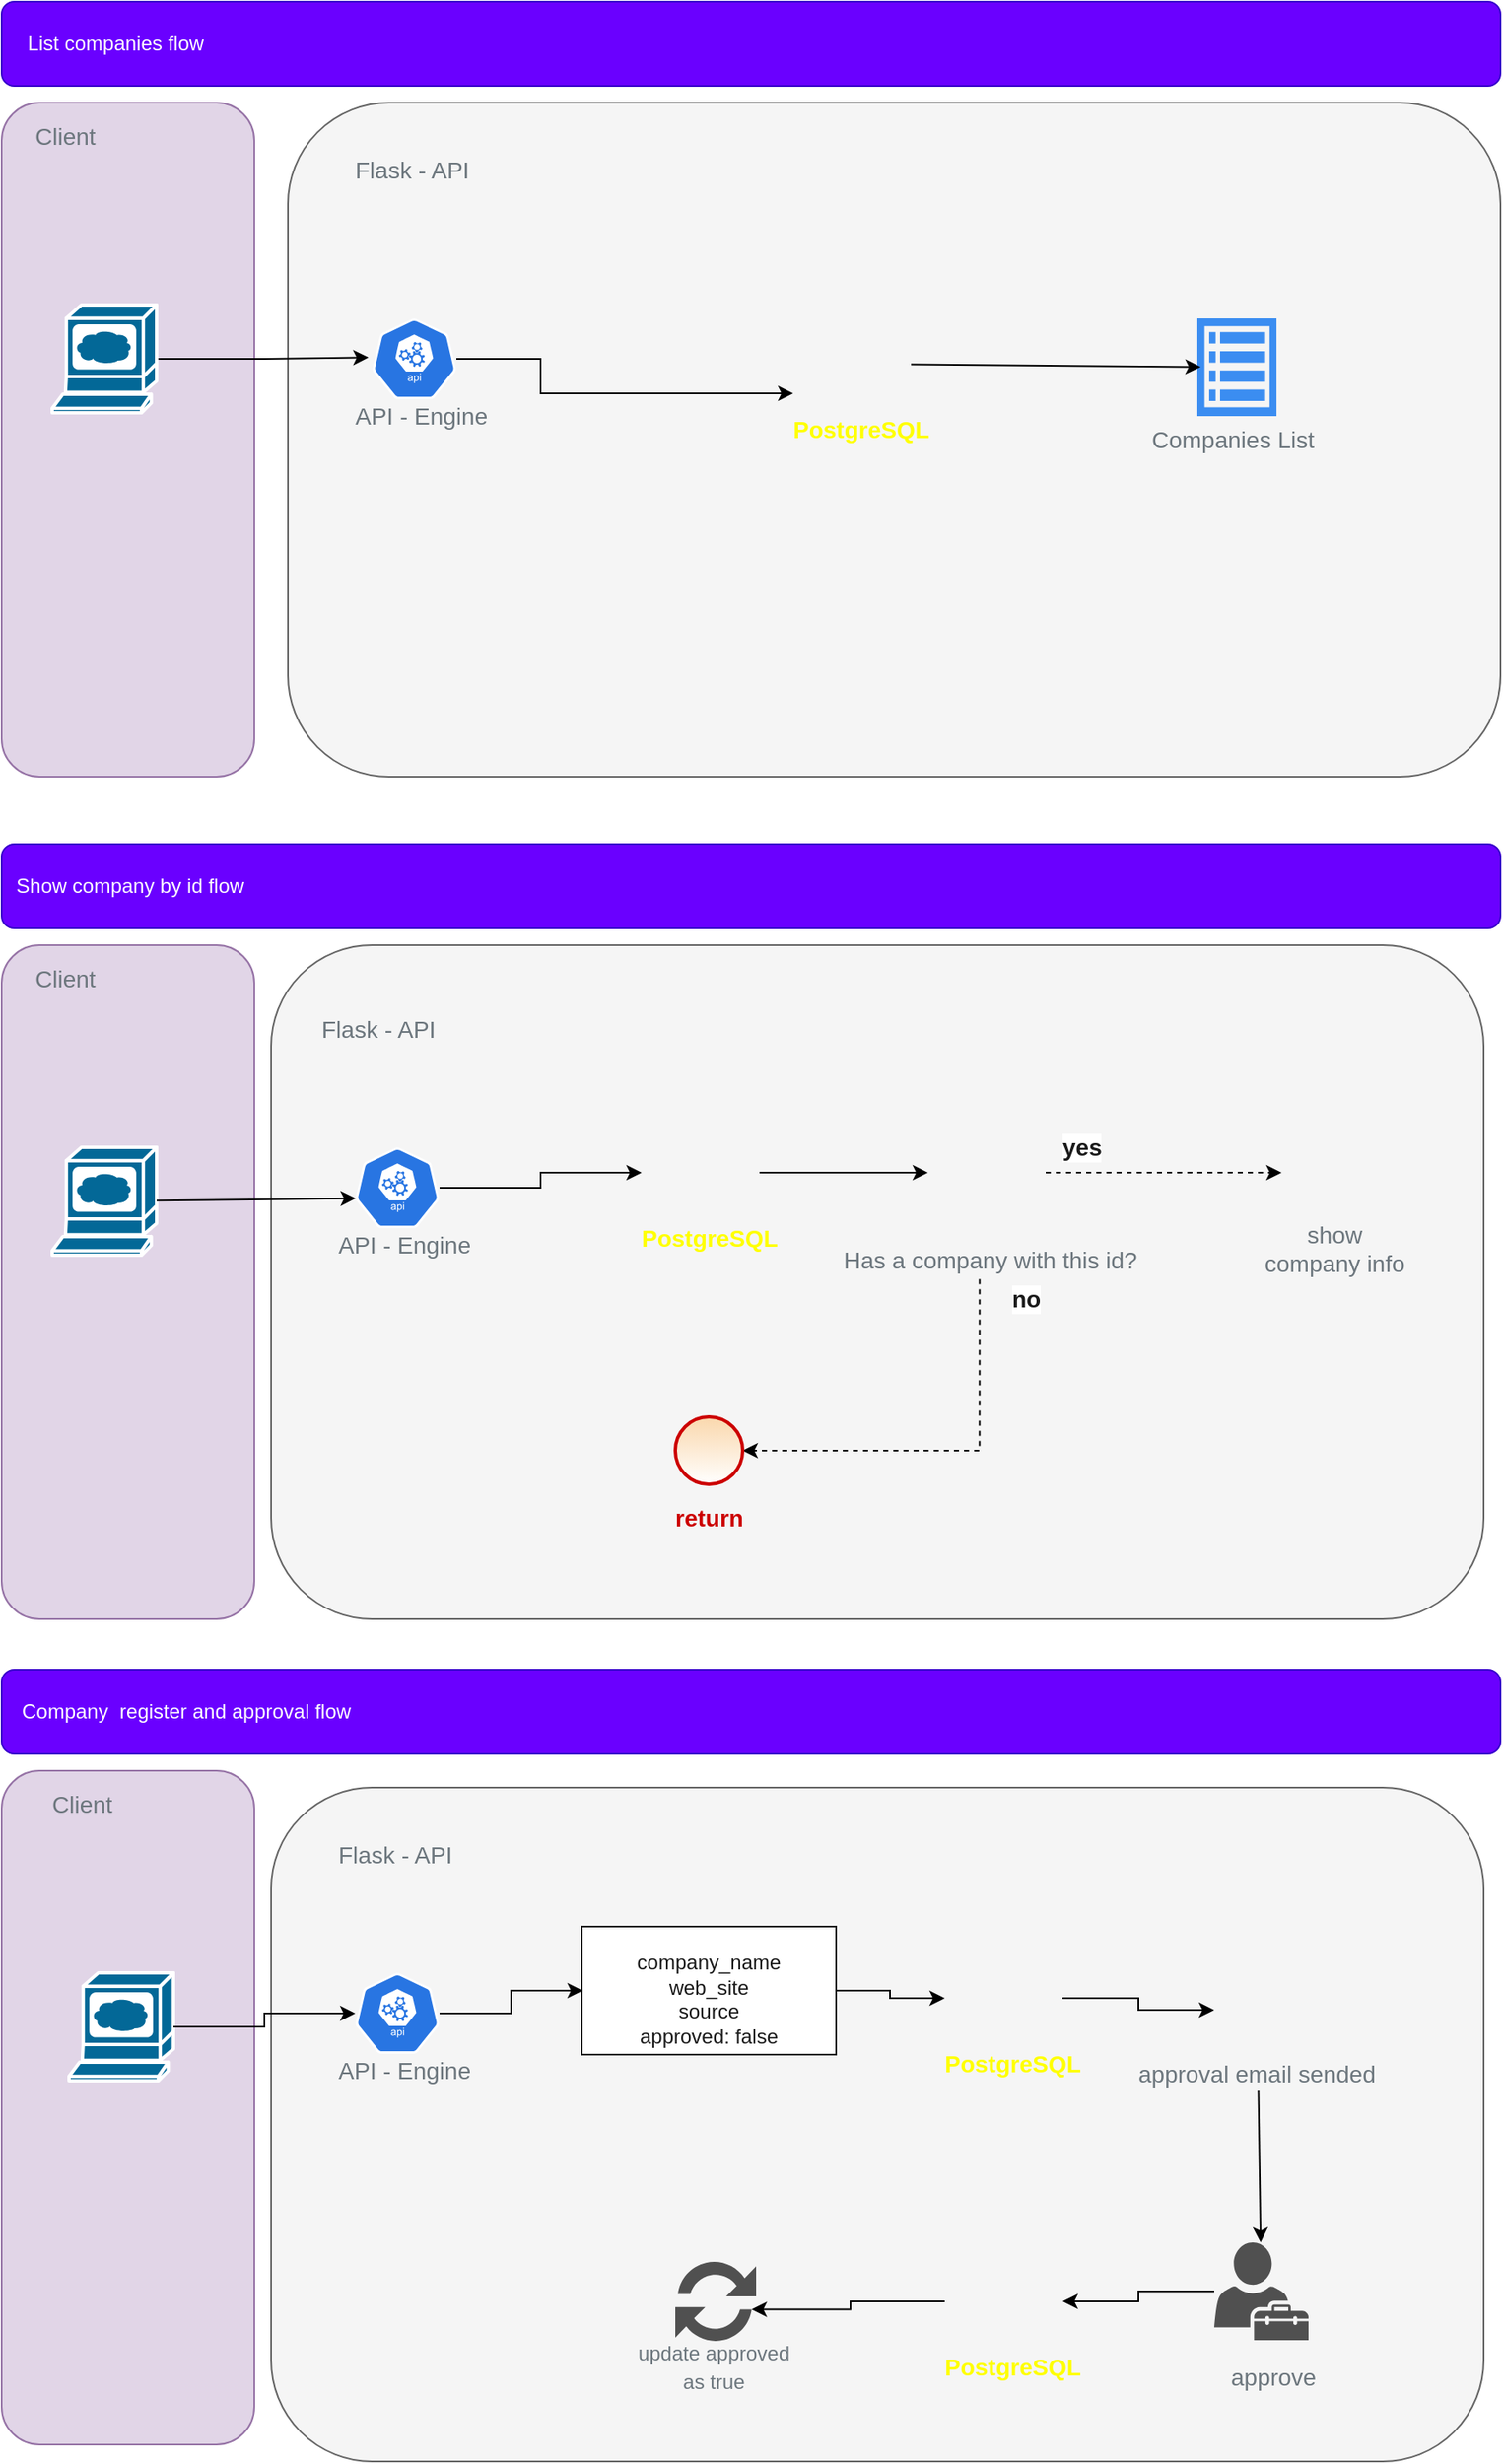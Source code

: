 <mxfile version="20.0.4" type="github">
  <diagram id="yezn9lv_8U38S4_ol9oX" name="Page-1">
    <mxGraphModel dx="1021" dy="520" grid="1" gridSize="10" guides="1" tooltips="1" connect="1" arrows="1" fold="1" page="1" pageScale="1" pageWidth="850" pageHeight="1100" math="0" shadow="0">
      <root>
        <mxCell id="0" />
        <mxCell id="1" parent="0" />
        <mxCell id="8NmKRbJ38vvldy6Dzvw--1" value="" style="rounded=1;whiteSpace=wrap;html=1;fillColor=#e1d5e7;strokeColor=#9673a6;" vertex="1" parent="1">
          <mxGeometry x="90" y="270" width="150" height="400" as="geometry" />
        </mxCell>
        <mxCell id="8NmKRbJ38vvldy6Dzvw--2" value="Client" style="html=1;shadow=0;dashed=0;shape=mxgraph.bootstrap.rrect;rSize=5;strokeColor=none;strokeWidth=1;fillColor=none;fontColor=#6C767D;whiteSpace=wrap;align=left;verticalAlign=middle;spacingLeft=10;fontSize=14;spacing=10;" vertex="1" parent="1">
          <mxGeometry x="90" y="280" width="70" height="20" as="geometry" />
        </mxCell>
        <mxCell id="8NmKRbJ38vvldy6Dzvw--3" value="" style="rounded=1;whiteSpace=wrap;html=1;fillColor=#f5f5f5;strokeColor=#666666;fontColor=#333333;" vertex="1" parent="1">
          <mxGeometry x="260" y="270" width="720" height="400" as="geometry" />
        </mxCell>
        <mxCell id="8NmKRbJ38vvldy6Dzvw--6" value="&amp;nbsp; &amp;nbsp; List companies flow" style="rounded=1;whiteSpace=wrap;html=1;fillColor=#6a00ff;strokeColor=#3700CC;fontColor=#ffffff;align=left;" vertex="1" parent="1">
          <mxGeometry x="90" y="210" width="890" height="50" as="geometry" />
        </mxCell>
        <mxCell id="8NmKRbJ38vvldy6Dzvw--9" value="" style="group" vertex="1" connectable="0" parent="1">
          <mxGeometry x="290" y="270" width="160" height="50" as="geometry" />
        </mxCell>
        <mxCell id="8NmKRbJ38vvldy6Dzvw--10" value="" style="group" vertex="1" connectable="0" parent="8NmKRbJ38vvldy6Dzvw--9">
          <mxGeometry x="-10" width="110" height="50" as="geometry" />
        </mxCell>
        <mxCell id="8NmKRbJ38vvldy6Dzvw--7" value="" style="shape=image;html=1;verticalAlign=top;verticalLabelPosition=bottom;labelBackgroundColor=#ffffff;imageAspect=0;aspect=fixed;image=https://cdn4.iconfinder.com/data/icons/scripting-and-programming-languages/512/660277-Python_logo-128.png;fontColor=#999999;fillColor=none;" vertex="1" parent="8NmKRbJ38vvldy6Dzvw--10">
          <mxGeometry x="30" width="50" height="50" as="geometry" />
        </mxCell>
        <mxCell id="8NmKRbJ38vvldy6Dzvw--8" value="Flask - API" style="html=1;shadow=0;dashed=0;shape=mxgraph.bootstrap.rrect;rSize=5;strokeColor=none;strokeWidth=1;fillColor=none;fontColor=#6C767D;whiteSpace=wrap;align=left;verticalAlign=middle;spacingLeft=10;fontSize=14;spacing=10;" vertex="1" parent="8NmKRbJ38vvldy6Dzvw--10">
          <mxGeometry y="30" width="110" height="20" as="geometry" />
        </mxCell>
        <mxCell id="8NmKRbJ38vvldy6Dzvw--19" style="edgeStyle=orthogonalEdgeStyle;rounded=0;orthogonalLoop=1;jettySize=auto;html=1;entryX=-0.044;entryY=0.483;entryDx=0;entryDy=0;entryPerimeter=0;fontColor=#999999;" edge="1" parent="1" source="8NmKRbJ38vvldy6Dzvw--14" target="8NmKRbJ38vvldy6Dzvw--18">
          <mxGeometry relative="1" as="geometry" />
        </mxCell>
        <mxCell id="8NmKRbJ38vvldy6Dzvw--14" value="" style="shape=mxgraph.cisco.computers_and_peripherals.web_browser;html=1;pointerEvents=1;dashed=0;fillColor=#036897;strokeColor=#ffffff;strokeWidth=2;verticalLabelPosition=bottom;verticalAlign=top;align=center;outlineConnect=0;fontColor=#999999;" vertex="1" parent="1">
          <mxGeometry x="120" y="390" width="62" height="64" as="geometry" />
        </mxCell>
        <mxCell id="8NmKRbJ38vvldy6Dzvw--21" value="" style="group" vertex="1" connectable="0" parent="1">
          <mxGeometry x="280" y="398" width="130" height="68" as="geometry" />
        </mxCell>
        <mxCell id="8NmKRbJ38vvldy6Dzvw--18" value="" style="sketch=0;html=1;dashed=0;whitespace=wrap;fillColor=#2875E2;strokeColor=#ffffff;points=[[0.005,0.63,0],[0.1,0.2,0],[0.9,0.2,0],[0.5,0,0],[0.995,0.63,0],[0.72,0.99,0],[0.5,1,0],[0.28,0.99,0]];shape=mxgraph.kubernetes.icon;prIcon=api;fontColor=#999999;" vertex="1" parent="8NmKRbJ38vvldy6Dzvw--21">
          <mxGeometry x="30" width="50" height="48" as="geometry" />
        </mxCell>
        <mxCell id="8NmKRbJ38vvldy6Dzvw--20" value="API - Engine" style="html=1;shadow=0;dashed=0;shape=mxgraph.bootstrap.rrect;rSize=5;strokeColor=none;strokeWidth=1;fillColor=none;fontColor=#6C767D;whiteSpace=wrap;align=left;verticalAlign=middle;spacingLeft=10;fontSize=14;spacing=10;" vertex="1" parent="8NmKRbJ38vvldy6Dzvw--21">
          <mxGeometry y="48" width="130" height="20" as="geometry" />
        </mxCell>
        <mxCell id="8NmKRbJ38vvldy6Dzvw--24" value="" style="group" vertex="1" connectable="0" parent="1">
          <mxGeometry x="540" y="390" width="90" height="84" as="geometry" />
        </mxCell>
        <mxCell id="8NmKRbJ38vvldy6Dzvw--22" value="" style="shape=image;html=1;verticalAlign=top;verticalLabelPosition=bottom;labelBackgroundColor=#ffffff;imageAspect=0;aspect=fixed;image=https://cdn3.iconfinder.com/data/icons/animals-105/150/icon_animal_elefante-128.png;fontColor=#999999;fillColor=none;" vertex="1" parent="8NmKRbJ38vvldy6Dzvw--24">
          <mxGeometry x="20" width="70" height="70" as="geometry" />
        </mxCell>
        <mxCell id="8NmKRbJ38vvldy6Dzvw--23" value="&lt;font color=&quot;#ffff00&quot;&gt;PostgreSQL&lt;/font&gt;" style="html=1;shadow=0;dashed=0;shape=mxgraph.bootstrap.rrect;rSize=5;strokeColor=none;strokeWidth=1;fillColor=none;fontColor=#6C767D;whiteSpace=wrap;align=left;verticalAlign=middle;spacingLeft=10;fontSize=14;spacing=10;fontStyle=1" vertex="1" parent="8NmKRbJ38vvldy6Dzvw--24">
          <mxGeometry y="64" width="70" height="20" as="geometry" />
        </mxCell>
        <mxCell id="8NmKRbJ38vvldy6Dzvw--27" style="edgeStyle=orthogonalEdgeStyle;rounded=0;orthogonalLoop=1;jettySize=auto;html=1;entryX=0;entryY=0.75;entryDx=0;entryDy=0;fontColor=#FFFF00;" edge="1" parent="1" source="8NmKRbJ38vvldy6Dzvw--18" target="8NmKRbJ38vvldy6Dzvw--22">
          <mxGeometry relative="1" as="geometry">
            <Array as="points">
              <mxPoint x="410" y="422" />
              <mxPoint x="410" y="443" />
            </Array>
          </mxGeometry>
        </mxCell>
        <mxCell id="8NmKRbJ38vvldy6Dzvw--30" value="" style="sketch=0;html=1;aspect=fixed;strokeColor=none;shadow=0;align=center;verticalAlign=top;fillColor=#3B8DF1;shape=mxgraph.gcp2.view_list;fontColor=#FFFF00;" vertex="1" parent="1">
          <mxGeometry x="800" y="398" width="46.98" height="58" as="geometry" />
        </mxCell>
        <mxCell id="8NmKRbJ38vvldy6Dzvw--31" style="rounded=0;orthogonalLoop=1;jettySize=auto;html=1;entryX=0.041;entryY=0.496;entryDx=0;entryDy=0;entryPerimeter=0;fontColor=#FFFF00;" edge="1" parent="1" source="8NmKRbJ38vvldy6Dzvw--22" target="8NmKRbJ38vvldy6Dzvw--30">
          <mxGeometry relative="1" as="geometry" />
        </mxCell>
        <mxCell id="8NmKRbJ38vvldy6Dzvw--32" value="Companies List" style="html=1;shadow=0;dashed=0;shape=mxgraph.bootstrap.rrect;rSize=5;strokeColor=none;strokeWidth=1;fillColor=none;fontColor=#6C767D;whiteSpace=wrap;align=left;verticalAlign=middle;spacingLeft=10;fontSize=14;spacing=10;" vertex="1" parent="1">
          <mxGeometry x="753.49" y="450" width="140" height="40" as="geometry" />
        </mxCell>
        <mxCell id="8NmKRbJ38vvldy6Dzvw--33" value="&amp;nbsp; Show company by id flow" style="rounded=1;whiteSpace=wrap;html=1;fillColor=#6a00ff;strokeColor=#3700CC;fontColor=#ffffff;align=left;" vertex="1" parent="1">
          <mxGeometry x="90" y="710" width="890" height="50" as="geometry" />
        </mxCell>
        <mxCell id="8NmKRbJ38vvldy6Dzvw--34" value="" style="rounded=1;whiteSpace=wrap;html=1;fillColor=#e1d5e7;strokeColor=#9673a6;" vertex="1" parent="1">
          <mxGeometry x="90" y="770" width="150" height="400" as="geometry" />
        </mxCell>
        <mxCell id="8NmKRbJ38vvldy6Dzvw--35" value="Client" style="html=1;shadow=0;dashed=0;shape=mxgraph.bootstrap.rrect;rSize=5;strokeColor=none;strokeWidth=1;fillColor=none;fontColor=#6C767D;whiteSpace=wrap;align=left;verticalAlign=middle;spacingLeft=10;fontSize=14;spacing=10;" vertex="1" parent="1">
          <mxGeometry x="90" y="780" width="70" height="20" as="geometry" />
        </mxCell>
        <mxCell id="8NmKRbJ38vvldy6Dzvw--36" value="" style="shape=mxgraph.cisco.computers_and_peripherals.web_browser;html=1;pointerEvents=1;dashed=0;fillColor=#036897;strokeColor=#ffffff;strokeWidth=2;verticalLabelPosition=bottom;verticalAlign=top;align=center;outlineConnect=0;fontColor=#999999;" vertex="1" parent="1">
          <mxGeometry x="120" y="890" width="62" height="64" as="geometry" />
        </mxCell>
        <mxCell id="8NmKRbJ38vvldy6Dzvw--37" value="" style="rounded=1;whiteSpace=wrap;html=1;fillColor=#f5f5f5;strokeColor=#666666;fontColor=#333333;" vertex="1" parent="1">
          <mxGeometry x="250" y="770" width="720" height="400" as="geometry" />
        </mxCell>
        <mxCell id="8NmKRbJ38vvldy6Dzvw--38" value="" style="group" vertex="1" connectable="0" parent="1">
          <mxGeometry x="270" y="780" width="160" height="50" as="geometry" />
        </mxCell>
        <mxCell id="8NmKRbJ38vvldy6Dzvw--39" value="" style="group" vertex="1" connectable="0" parent="8NmKRbJ38vvldy6Dzvw--38">
          <mxGeometry x="-10" width="110" height="50" as="geometry" />
        </mxCell>
        <mxCell id="8NmKRbJ38vvldy6Dzvw--40" value="" style="shape=image;html=1;verticalAlign=top;verticalLabelPosition=bottom;labelBackgroundColor=#ffffff;imageAspect=0;aspect=fixed;image=https://cdn4.iconfinder.com/data/icons/scripting-and-programming-languages/512/660277-Python_logo-128.png;fontColor=#999999;fillColor=none;" vertex="1" parent="8NmKRbJ38vvldy6Dzvw--39">
          <mxGeometry x="30" width="50" height="50" as="geometry" />
        </mxCell>
        <mxCell id="8NmKRbJ38vvldy6Dzvw--41" value="Flask - API" style="html=1;shadow=0;dashed=0;shape=mxgraph.bootstrap.rrect;rSize=5;strokeColor=none;strokeWidth=1;fillColor=none;fontColor=#6C767D;whiteSpace=wrap;align=left;verticalAlign=middle;spacingLeft=10;fontSize=14;spacing=10;" vertex="1" parent="8NmKRbJ38vvldy6Dzvw--39">
          <mxGeometry y="30" width="110" height="20" as="geometry" />
        </mxCell>
        <mxCell id="8NmKRbJ38vvldy6Dzvw--42" value="" style="group" vertex="1" connectable="0" parent="1">
          <mxGeometry x="270" y="890" width="130" height="68" as="geometry" />
        </mxCell>
        <mxCell id="8NmKRbJ38vvldy6Dzvw--43" value="" style="sketch=0;html=1;dashed=0;whitespace=wrap;fillColor=#2875E2;strokeColor=#ffffff;points=[[0.005,0.63,0],[0.1,0.2,0],[0.9,0.2,0],[0.5,0,0],[0.995,0.63,0],[0.72,0.99,0],[0.5,1,0],[0.28,0.99,0]];shape=mxgraph.kubernetes.icon;prIcon=api;fontColor=#999999;" vertex="1" parent="8NmKRbJ38vvldy6Dzvw--42">
          <mxGeometry x="30" width="50" height="48" as="geometry" />
        </mxCell>
        <mxCell id="8NmKRbJ38vvldy6Dzvw--44" value="API - Engine" style="html=1;shadow=0;dashed=0;shape=mxgraph.bootstrap.rrect;rSize=5;strokeColor=none;strokeWidth=1;fillColor=none;fontColor=#6C767D;whiteSpace=wrap;align=left;verticalAlign=middle;spacingLeft=10;fontSize=14;spacing=10;" vertex="1" parent="8NmKRbJ38vvldy6Dzvw--42">
          <mxGeometry y="48" width="130" height="20" as="geometry" />
        </mxCell>
        <mxCell id="8NmKRbJ38vvldy6Dzvw--45" style="edgeStyle=none;rounded=0;orthogonalLoop=1;jettySize=auto;html=1;entryX=0.005;entryY=0.63;entryDx=0;entryDy=0;entryPerimeter=0;fontColor=#FFFF00;" edge="1" parent="1" source="8NmKRbJ38vvldy6Dzvw--36" target="8NmKRbJ38vvldy6Dzvw--43">
          <mxGeometry relative="1" as="geometry" />
        </mxCell>
        <mxCell id="8NmKRbJ38vvldy6Dzvw--47" value="" style="group" vertex="1" connectable="0" parent="1">
          <mxGeometry x="450" y="870" width="90" height="84" as="geometry" />
        </mxCell>
        <mxCell id="8NmKRbJ38vvldy6Dzvw--48" value="" style="shape=image;html=1;verticalAlign=top;verticalLabelPosition=bottom;labelBackgroundColor=#ffffff;imageAspect=0;aspect=fixed;image=https://cdn3.iconfinder.com/data/icons/animals-105/150/icon_animal_elefante-128.png;fontColor=#999999;fillColor=none;" vertex="1" parent="8NmKRbJ38vvldy6Dzvw--47">
          <mxGeometry x="20" width="70" height="70" as="geometry" />
        </mxCell>
        <mxCell id="8NmKRbJ38vvldy6Dzvw--49" value="&lt;font color=&quot;#ffff00&quot;&gt;PostgreSQL&lt;/font&gt;" style="html=1;shadow=0;dashed=0;shape=mxgraph.bootstrap.rrect;rSize=5;strokeColor=none;strokeWidth=1;fillColor=none;fontColor=#6C767D;whiteSpace=wrap;align=left;verticalAlign=middle;spacingLeft=10;fontSize=14;spacing=10;fontStyle=1" vertex="1" parent="8NmKRbJ38vvldy6Dzvw--47">
          <mxGeometry y="64" width="70" height="20" as="geometry" />
        </mxCell>
        <mxCell id="8NmKRbJ38vvldy6Dzvw--50" style="edgeStyle=orthogonalEdgeStyle;rounded=0;orthogonalLoop=1;jettySize=auto;html=1;entryX=0;entryY=0.5;entryDx=0;entryDy=0;fontColor=#FFFF00;" edge="1" parent="1" source="8NmKRbJ38vvldy6Dzvw--43" target="8NmKRbJ38vvldy6Dzvw--48">
          <mxGeometry relative="1" as="geometry" />
        </mxCell>
        <mxCell id="8NmKRbJ38vvldy6Dzvw--59" style="edgeStyle=orthogonalEdgeStyle;rounded=0;orthogonalLoop=1;jettySize=auto;html=1;entryX=0;entryY=0.5;entryDx=0;entryDy=0;dashed=1;fontColor=#CC0000;" edge="1" parent="1" source="8NmKRbJ38vvldy6Dzvw--51" target="8NmKRbJ38vvldy6Dzvw--58">
          <mxGeometry relative="1" as="geometry" />
        </mxCell>
        <mxCell id="8NmKRbJ38vvldy6Dzvw--51" value="" style="shape=image;html=1;verticalAlign=top;verticalLabelPosition=bottom;labelBackgroundColor=#ffffff;imageAspect=0;aspect=fixed;image=https://cdn4.iconfinder.com/data/icons/travello-basic-ui-1/64/Gear-128.png;fontColor=#FFFF00;fillColor=none;" vertex="1" parent="1">
          <mxGeometry x="640" y="870" width="70" height="70" as="geometry" />
        </mxCell>
        <mxCell id="8NmKRbJ38vvldy6Dzvw--56" style="edgeStyle=orthogonalEdgeStyle;rounded=0;orthogonalLoop=1;jettySize=auto;html=1;entryX=1;entryY=0.5;entryDx=0;entryDy=0;fontColor=#CC0000;exitX=0.438;exitY=1.062;exitDx=0;exitDy=0;exitPerimeter=0;dashed=1;" edge="1" parent="1" source="8NmKRbJ38vvldy6Dzvw--52" target="8NmKRbJ38vvldy6Dzvw--54">
          <mxGeometry relative="1" as="geometry">
            <Array as="points">
              <mxPoint x="671" y="1070" />
            </Array>
          </mxGeometry>
        </mxCell>
        <mxCell id="8NmKRbJ38vvldy6Dzvw--52" value="Has a company with this id?" style="html=1;shadow=0;dashed=0;shape=mxgraph.bootstrap.rrect;rSize=5;strokeColor=none;strokeWidth=1;fillColor=none;fontColor=#6C767D;whiteSpace=wrap;align=left;verticalAlign=middle;spacingLeft=10;fontSize=14;spacing=10;" vertex="1" parent="1">
          <mxGeometry x="570" y="947" width="230" height="20" as="geometry" />
        </mxCell>
        <mxCell id="8NmKRbJ38vvldy6Dzvw--53" style="edgeStyle=orthogonalEdgeStyle;rounded=0;orthogonalLoop=1;jettySize=auto;html=1;fontColor=#FFFF00;" edge="1" parent="1" source="8NmKRbJ38vvldy6Dzvw--48" target="8NmKRbJ38vvldy6Dzvw--51">
          <mxGeometry relative="1" as="geometry" />
        </mxCell>
        <mxCell id="8NmKRbJ38vvldy6Dzvw--54" value="" style="ellipse;whiteSpace=wrap;html=1;aspect=fixed;fillColor=#fad7ac;strokeColor=#CC0000;gradientColor=#ffffff;strokeWidth=2;" vertex="1" parent="1">
          <mxGeometry x="490" y="1050" width="40" height="40" as="geometry" />
        </mxCell>
        <mxCell id="8NmKRbJ38vvldy6Dzvw--55" value="&lt;b&gt;&lt;font color=&quot;#cc0000&quot;&gt;return&lt;/font&gt;&lt;/b&gt;" style="html=1;shadow=0;dashed=0;shape=mxgraph.bootstrap.rrect;rSize=5;strokeColor=none;strokeWidth=1;fillColor=none;fontColor=#6C767D;whiteSpace=wrap;align=left;verticalAlign=middle;spacingLeft=10;fontSize=14;spacing=10;" vertex="1" parent="1">
          <mxGeometry x="470" y="1100" width="70" height="20" as="geometry" />
        </mxCell>
        <mxCell id="8NmKRbJ38vvldy6Dzvw--57" value="no" style="html=1;shadow=0;dashed=0;shape=mxgraph.bootstrap.rrect;rSize=5;strokeColor=none;strokeWidth=1;fillColor=none;fontColor=#1A1A1A;whiteSpace=wrap;align=left;verticalAlign=middle;spacingLeft=10;fontSize=14;spacing=10;fontStyle=1;labelBackgroundColor=default;" vertex="1" parent="1">
          <mxGeometry x="670" y="970" width="70" height="20" as="geometry" />
        </mxCell>
        <mxCell id="8NmKRbJ38vvldy6Dzvw--58" value="" style="shape=image;html=1;verticalAlign=top;verticalLabelPosition=bottom;labelBackgroundColor=#ffffff;imageAspect=0;aspect=fixed;image=https://cdn4.iconfinder.com/data/icons/ios-web-user-interface-multi-circle-flat-vol-4/512/Building_business_company_house_home_real_estate_state-128.png;fontColor=#CC0000;strokeColor=#CC0000;strokeWidth=2;fillColor=#CC0000;gradientColor=#ffffff;" vertex="1" parent="1">
          <mxGeometry x="850" y="876.5" width="57" height="57" as="geometry" />
        </mxCell>
        <mxCell id="8NmKRbJ38vvldy6Dzvw--60" value="&lt;div style=&quot;text-align: center;&quot;&gt;&lt;span style=&quot;background-color: initial;&quot;&gt;show&lt;/span&gt;&lt;/div&gt;company info" style="html=1;shadow=0;dashed=0;shape=mxgraph.bootstrap.rrect;rSize=5;strokeColor=none;strokeWidth=1;fillColor=none;fontColor=#6C767D;whiteSpace=wrap;align=left;verticalAlign=middle;spacingLeft=10;fontSize=14;spacing=10;" vertex="1" parent="1">
          <mxGeometry x="820.24" y="940" width="116.51" height="20" as="geometry" />
        </mxCell>
        <mxCell id="8NmKRbJ38vvldy6Dzvw--61" value="yes" style="html=1;shadow=0;dashed=0;shape=mxgraph.bootstrap.rrect;rSize=5;strokeColor=none;strokeWidth=1;fillColor=none;fontColor=#1A1A1A;whiteSpace=wrap;align=left;verticalAlign=middle;spacingLeft=10;fontSize=14;spacing=10;fontStyle=1;labelBackgroundColor=default;" vertex="1" parent="1">
          <mxGeometry x="700" y="880" width="70" height="20" as="geometry" />
        </mxCell>
        <mxCell id="8NmKRbJ38vvldy6Dzvw--62" value="&amp;nbsp; &amp;nbsp;Company&amp;nbsp; register and approval flow" style="rounded=1;whiteSpace=wrap;html=1;fillColor=#6a00ff;strokeColor=#3700CC;fontColor=#ffffff;align=left;" vertex="1" parent="1">
          <mxGeometry x="90" y="1200" width="890" height="50" as="geometry" />
        </mxCell>
        <mxCell id="8NmKRbJ38vvldy6Dzvw--63" value="" style="rounded=1;whiteSpace=wrap;html=1;fillColor=#e1d5e7;strokeColor=#9673a6;" vertex="1" parent="1">
          <mxGeometry x="90" y="1260" width="150" height="400" as="geometry" />
        </mxCell>
        <mxCell id="8NmKRbJ38vvldy6Dzvw--64" value="Client" style="html=1;shadow=0;dashed=0;shape=mxgraph.bootstrap.rrect;rSize=5;strokeColor=none;strokeWidth=1;fillColor=none;fontColor=#6C767D;whiteSpace=wrap;align=left;verticalAlign=middle;spacingLeft=10;fontSize=14;spacing=10;" vertex="1" parent="1">
          <mxGeometry x="100" y="1270" width="70" height="20" as="geometry" />
        </mxCell>
        <mxCell id="8NmKRbJ38vvldy6Dzvw--65" value="" style="shape=mxgraph.cisco.computers_and_peripherals.web_browser;html=1;pointerEvents=1;dashed=0;fillColor=#036897;strokeColor=#ffffff;strokeWidth=2;verticalLabelPosition=bottom;verticalAlign=top;align=center;outlineConnect=0;fontColor=#999999;" vertex="1" parent="1">
          <mxGeometry x="130" y="1380" width="62" height="64" as="geometry" />
        </mxCell>
        <mxCell id="8NmKRbJ38vvldy6Dzvw--66" value="" style="rounded=1;whiteSpace=wrap;html=1;fillColor=#f5f5f5;strokeColor=#666666;fontColor=#333333;" vertex="1" parent="1">
          <mxGeometry x="250" y="1270" width="720" height="400" as="geometry" />
        </mxCell>
        <mxCell id="8NmKRbJ38vvldy6Dzvw--67" value="" style="group" vertex="1" connectable="0" parent="1">
          <mxGeometry x="280" y="1270" width="160" height="50" as="geometry" />
        </mxCell>
        <mxCell id="8NmKRbJ38vvldy6Dzvw--68" value="" style="group" vertex="1" connectable="0" parent="8NmKRbJ38vvldy6Dzvw--67">
          <mxGeometry x="-10" width="110" height="50" as="geometry" />
        </mxCell>
        <mxCell id="8NmKRbJ38vvldy6Dzvw--69" value="" style="shape=image;html=1;verticalAlign=top;verticalLabelPosition=bottom;labelBackgroundColor=#ffffff;imageAspect=0;aspect=fixed;image=https://cdn4.iconfinder.com/data/icons/scripting-and-programming-languages/512/660277-Python_logo-128.png;fontColor=#999999;fillColor=none;" vertex="1" parent="8NmKRbJ38vvldy6Dzvw--68">
          <mxGeometry x="30" width="50" height="50" as="geometry" />
        </mxCell>
        <mxCell id="8NmKRbJ38vvldy6Dzvw--70" value="Flask - API" style="html=1;shadow=0;dashed=0;shape=mxgraph.bootstrap.rrect;rSize=5;strokeColor=none;strokeWidth=1;fillColor=none;fontColor=#6C767D;whiteSpace=wrap;align=left;verticalAlign=middle;spacingLeft=10;fontSize=14;spacing=10;" vertex="1" parent="8NmKRbJ38vvldy6Dzvw--68">
          <mxGeometry y="30" width="110" height="20" as="geometry" />
        </mxCell>
        <mxCell id="8NmKRbJ38vvldy6Dzvw--71" value="" style="group" vertex="1" connectable="0" parent="1">
          <mxGeometry x="270" y="1380" width="130" height="68" as="geometry" />
        </mxCell>
        <mxCell id="8NmKRbJ38vvldy6Dzvw--72" value="" style="sketch=0;html=1;dashed=0;whitespace=wrap;fillColor=#2875E2;strokeColor=#ffffff;points=[[0.005,0.63,0],[0.1,0.2,0],[0.9,0.2,0],[0.5,0,0],[0.995,0.63,0],[0.72,0.99,0],[0.5,1,0],[0.28,0.99,0]];shape=mxgraph.kubernetes.icon;prIcon=api;fontColor=#999999;" vertex="1" parent="8NmKRbJ38vvldy6Dzvw--71">
          <mxGeometry x="30" width="50" height="48" as="geometry" />
        </mxCell>
        <mxCell id="8NmKRbJ38vvldy6Dzvw--73" value="API - Engine" style="html=1;shadow=0;dashed=0;shape=mxgraph.bootstrap.rrect;rSize=5;strokeColor=none;strokeWidth=1;fillColor=none;fontColor=#6C767D;whiteSpace=wrap;align=left;verticalAlign=middle;spacingLeft=10;fontSize=14;spacing=10;" vertex="1" parent="8NmKRbJ38vvldy6Dzvw--71">
          <mxGeometry y="48" width="130" height="20" as="geometry" />
        </mxCell>
        <mxCell id="8NmKRbJ38vvldy6Dzvw--74" style="edgeStyle=orthogonalEdgeStyle;rounded=0;orthogonalLoop=1;jettySize=auto;html=1;fontColor=#1A1A1A;" edge="1" parent="1" source="8NmKRbJ38vvldy6Dzvw--65" target="8NmKRbJ38vvldy6Dzvw--72">
          <mxGeometry relative="1" as="geometry" />
        </mxCell>
        <mxCell id="8NmKRbJ38vvldy6Dzvw--80" style="edgeStyle=orthogonalEdgeStyle;rounded=0;orthogonalLoop=1;jettySize=auto;html=1;fontColor=#1A1A1A;" edge="1" parent="1" source="8NmKRbJ38vvldy6Dzvw--75" target="8NmKRbJ38vvldy6Dzvw--78">
          <mxGeometry relative="1" as="geometry" />
        </mxCell>
        <mxCell id="8NmKRbJ38vvldy6Dzvw--75" value="&lt;br&gt;company_name&lt;br&gt;web_site&lt;br&gt;source&lt;br&gt;approved: false" style="html=1;outlineConnect=0;whiteSpace=wrap;fillColor=#99ffff;shape=mxgraph.archimate3.businessObject;overflow=fill;labelBackgroundColor=default;fontColor=#1A1A1A;strokeColor=#1A1A1A;strokeWidth=2;verticalAlign=bottom;" vertex="1" parent="1">
          <mxGeometry x="435" y="1353" width="150" height="75" as="geometry" />
        </mxCell>
        <mxCell id="8NmKRbJ38vvldy6Dzvw--76" style="edgeStyle=orthogonalEdgeStyle;rounded=0;orthogonalLoop=1;jettySize=auto;html=1;fontColor=#1A1A1A;" edge="1" parent="1" source="8NmKRbJ38vvldy6Dzvw--72" target="8NmKRbJ38vvldy6Dzvw--75">
          <mxGeometry relative="1" as="geometry" />
        </mxCell>
        <mxCell id="8NmKRbJ38vvldy6Dzvw--77" value="" style="group" vertex="1" connectable="0" parent="1">
          <mxGeometry x="630" y="1360" width="90" height="84" as="geometry" />
        </mxCell>
        <mxCell id="8NmKRbJ38vvldy6Dzvw--78" value="" style="shape=image;html=1;verticalAlign=top;verticalLabelPosition=bottom;labelBackgroundColor=#ffffff;imageAspect=0;aspect=fixed;image=https://cdn3.iconfinder.com/data/icons/animals-105/150/icon_animal_elefante-128.png;fontColor=#999999;fillColor=none;" vertex="1" parent="8NmKRbJ38vvldy6Dzvw--77">
          <mxGeometry x="20" width="70" height="70" as="geometry" />
        </mxCell>
        <mxCell id="8NmKRbJ38vvldy6Dzvw--79" value="&lt;font color=&quot;#ffff00&quot;&gt;PostgreSQL&lt;/font&gt;" style="html=1;shadow=0;dashed=0;shape=mxgraph.bootstrap.rrect;rSize=5;strokeColor=none;strokeWidth=1;fillColor=none;fontColor=#6C767D;whiteSpace=wrap;align=left;verticalAlign=middle;spacingLeft=10;fontSize=14;spacing=10;fontStyle=1" vertex="1" parent="8NmKRbJ38vvldy6Dzvw--77">
          <mxGeometry y="64" width="70" height="20" as="geometry" />
        </mxCell>
        <mxCell id="8NmKRbJ38vvldy6Dzvw--82" value="" style="shape=image;html=1;verticalAlign=top;verticalLabelPosition=bottom;labelBackgroundColor=#ffffff;imageAspect=0;aspect=fixed;image=https://cdn3.iconfinder.com/data/icons/essential-pack-2/48/8-Email-128.png;fontColor=#1A1A1A;strokeColor=#1A1A1A;strokeWidth=2;fillColor=#CC0000;gradientColor=#ffffff;" vertex="1" parent="1">
          <mxGeometry x="810" y="1374" width="56" height="56" as="geometry" />
        </mxCell>
        <mxCell id="8NmKRbJ38vvldy6Dzvw--83" style="edgeStyle=orthogonalEdgeStyle;rounded=0;orthogonalLoop=1;jettySize=auto;html=1;entryX=0;entryY=0.5;entryDx=0;entryDy=0;fontColor=#1A1A1A;" edge="1" parent="1" source="8NmKRbJ38vvldy6Dzvw--78" target="8NmKRbJ38vvldy6Dzvw--82">
          <mxGeometry relative="1" as="geometry" />
        </mxCell>
        <mxCell id="8NmKRbJ38vvldy6Dzvw--90" style="rounded=0;orthogonalLoop=1;jettySize=auto;html=1;fontColor=#1A1A1A;" edge="1" parent="1" source="8NmKRbJ38vvldy6Dzvw--87" target="8NmKRbJ38vvldy6Dzvw--88">
          <mxGeometry relative="1" as="geometry" />
        </mxCell>
        <mxCell id="8NmKRbJ38vvldy6Dzvw--87" value="approval email sended" style="html=1;shadow=0;dashed=0;shape=mxgraph.bootstrap.rrect;rSize=5;strokeColor=none;strokeWidth=1;fillColor=none;fontColor=#6C767D;whiteSpace=wrap;align=left;verticalAlign=middle;spacingLeft=10;fontSize=14;spacing=10;" vertex="1" parent="1">
          <mxGeometry x="745" y="1430" width="182.26" height="20" as="geometry" />
        </mxCell>
        <mxCell id="8NmKRbJ38vvldy6Dzvw--95" style="edgeStyle=orthogonalEdgeStyle;rounded=0;orthogonalLoop=1;jettySize=auto;html=1;fontColor=#1A1A1A;" edge="1" parent="1" source="8NmKRbJ38vvldy6Dzvw--88" target="8NmKRbJ38vvldy6Dzvw--93">
          <mxGeometry relative="1" as="geometry" />
        </mxCell>
        <mxCell id="8NmKRbJ38vvldy6Dzvw--88" value="" style="sketch=0;pointerEvents=1;shadow=0;dashed=0;html=1;strokeColor=none;fillColor=#505050;labelPosition=center;verticalLabelPosition=bottom;verticalAlign=top;outlineConnect=0;align=center;shape=mxgraph.office.users.tenant_admin;labelBackgroundColor=default;fontColor=#1A1A1A;" vertex="1" parent="1">
          <mxGeometry x="810" y="1540" width="56" height="58" as="geometry" />
        </mxCell>
        <mxCell id="8NmKRbJ38vvldy6Dzvw--89" value="approve" style="html=1;shadow=0;dashed=0;shape=mxgraph.bootstrap.rrect;rSize=5;strokeColor=none;strokeWidth=1;fillColor=none;fontColor=#6C767D;whiteSpace=wrap;align=left;verticalAlign=middle;spacingLeft=10;fontSize=14;spacing=10;" vertex="1" parent="1">
          <mxGeometry x="800" y="1610" width="72.26" height="20" as="geometry" />
        </mxCell>
        <mxCell id="8NmKRbJ38vvldy6Dzvw--92" value="" style="group" vertex="1" connectable="0" parent="1">
          <mxGeometry x="630" y="1540" width="90" height="84" as="geometry" />
        </mxCell>
        <mxCell id="8NmKRbJ38vvldy6Dzvw--93" value="" style="shape=image;html=1;verticalAlign=top;verticalLabelPosition=bottom;labelBackgroundColor=#ffffff;imageAspect=0;aspect=fixed;image=https://cdn3.iconfinder.com/data/icons/animals-105/150/icon_animal_elefante-128.png;fontColor=#999999;fillColor=none;" vertex="1" parent="8NmKRbJ38vvldy6Dzvw--92">
          <mxGeometry x="20" width="70" height="70" as="geometry" />
        </mxCell>
        <mxCell id="8NmKRbJ38vvldy6Dzvw--94" value="&lt;font color=&quot;#ffff00&quot;&gt;PostgreSQL&lt;/font&gt;" style="html=1;shadow=0;dashed=0;shape=mxgraph.bootstrap.rrect;rSize=5;strokeColor=none;strokeWidth=1;fillColor=none;fontColor=#6C767D;whiteSpace=wrap;align=left;verticalAlign=middle;spacingLeft=10;fontSize=14;spacing=10;fontStyle=1" vertex="1" parent="8NmKRbJ38vvldy6Dzvw--92">
          <mxGeometry y="64" width="70" height="20" as="geometry" />
        </mxCell>
        <mxCell id="8NmKRbJ38vvldy6Dzvw--100" style="edgeStyle=orthogonalEdgeStyle;rounded=0;orthogonalLoop=1;jettySize=auto;html=1;entryX=0.945;entryY=0.595;entryDx=0;entryDy=0;entryPerimeter=0;fontSize=12;fontColor=#1A1A1A;" edge="1" parent="1" source="8NmKRbJ38vvldy6Dzvw--93" target="8NmKRbJ38vvldy6Dzvw--96">
          <mxGeometry relative="1" as="geometry" />
        </mxCell>
        <mxCell id="8NmKRbJ38vvldy6Dzvw--103" value="" style="group" vertex="1" connectable="0" parent="1">
          <mxGeometry x="440.0" y="1550" width="136.13" height="73" as="geometry" />
        </mxCell>
        <mxCell id="8NmKRbJ38vvldy6Dzvw--96" value="" style="sketch=0;pointerEvents=1;shadow=0;dashed=0;html=1;strokeColor=none;labelPosition=center;verticalLabelPosition=bottom;verticalAlign=top;align=center;fillColor=#505050;shape=mxgraph.mscae.intune.update;labelBackgroundColor=default;fontColor=#1A1A1A;" vertex="1" parent="8NmKRbJ38vvldy6Dzvw--103">
          <mxGeometry x="50.0" width="48" height="50" as="geometry" />
        </mxCell>
        <mxCell id="8NmKRbJ38vvldy6Dzvw--97" value="&lt;font style=&quot;font-size: 12px;&quot;&gt;update approved &lt;br&gt;as true&lt;/font&gt;" style="html=1;shadow=0;dashed=0;shape=mxgraph.bootstrap.rrect;rSize=5;strokeColor=none;strokeWidth=1;fillColor=none;fontColor=#6C767D;whiteSpace=wrap;align=center;verticalAlign=middle;spacingLeft=10;fontSize=14;spacing=10;" vertex="1" parent="8NmKRbJ38vvldy6Dzvw--103">
          <mxGeometry y="53" width="136.13" height="20" as="geometry" />
        </mxCell>
      </root>
    </mxGraphModel>
  </diagram>
</mxfile>
